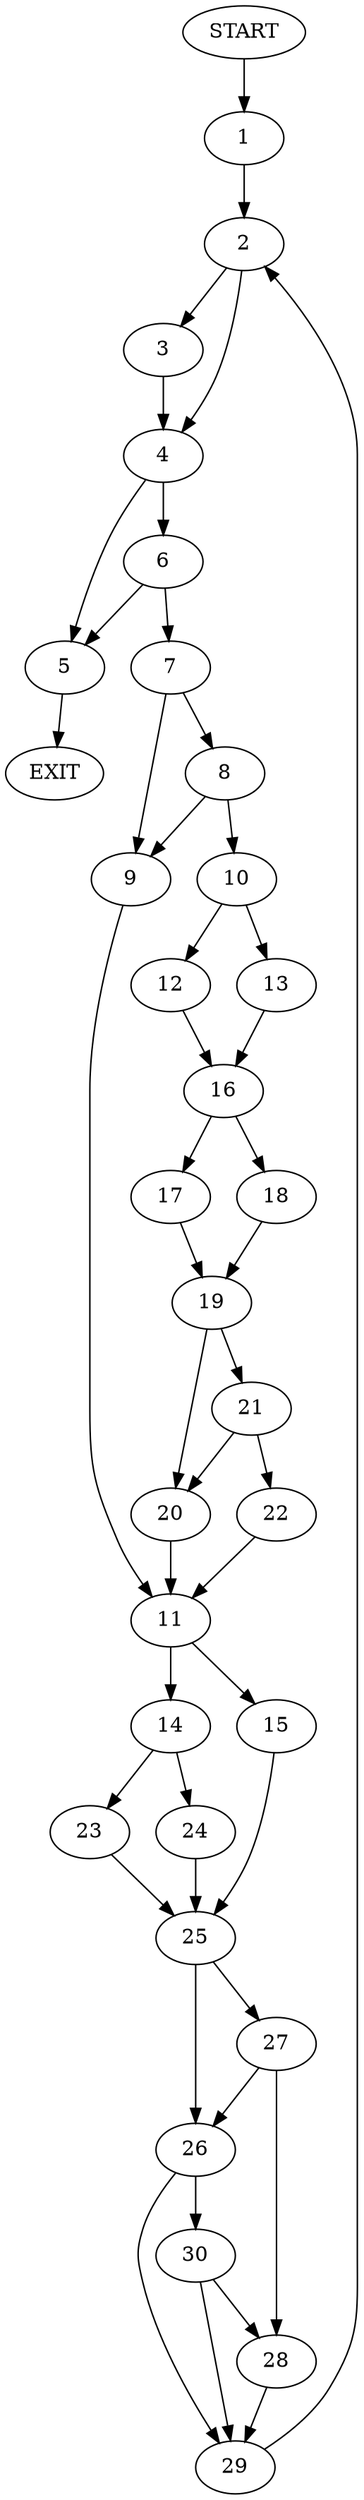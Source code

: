 digraph {
0 [label="START"]
31 [label="EXIT"]
0 -> 1
1 -> 2
2 -> 3
2 -> 4
3 -> 4
4 -> 5
4 -> 6
5 -> 31
6 -> 5
6 -> 7
7 -> 8
7 -> 9
8 -> 9
8 -> 10
9 -> 11
10 -> 12
10 -> 13
11 -> 14
11 -> 15
12 -> 16
13 -> 16
16 -> 17
16 -> 18
17 -> 19
18 -> 19
19 -> 20
19 -> 21
21 -> 22
21 -> 20
20 -> 11
22 -> 11
14 -> 23
14 -> 24
15 -> 25
25 -> 26
25 -> 27
24 -> 25
23 -> 25
27 -> 26
27 -> 28
26 -> 29
26 -> 30
28 -> 29
29 -> 2
30 -> 29
30 -> 28
}

